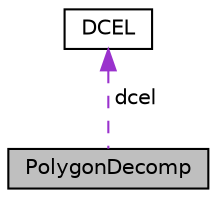digraph "PolygonDecomp"
{
 // LATEX_PDF_SIZE
  edge [fontname="Helvetica",fontsize="10",labelfontname="Helvetica",labelfontsize="10"];
  node [fontname="Helvetica",fontsize="10",shape=record];
  Node1 [label="PolygonDecomp",height=0.2,width=0.4,color="black", fillcolor="grey75", style="filled", fontcolor="black",tooltip="Class handles the decomposition of a polygon and minimising the edges by merging faces."];
  Node2 -> Node1 [dir="back",color="darkorchid3",fontsize="10",style="dashed",label=" dcel" ,fontname="Helvetica"];
  Node2 [label="DCEL",height=0.2,width=0.4,color="black", fillcolor="white", style="filled",URL="$classDCEL.html",tooltip="A Doubly-Connected-Edge-List which is used to traverse the polygon in O(n) time complexity."];
}
